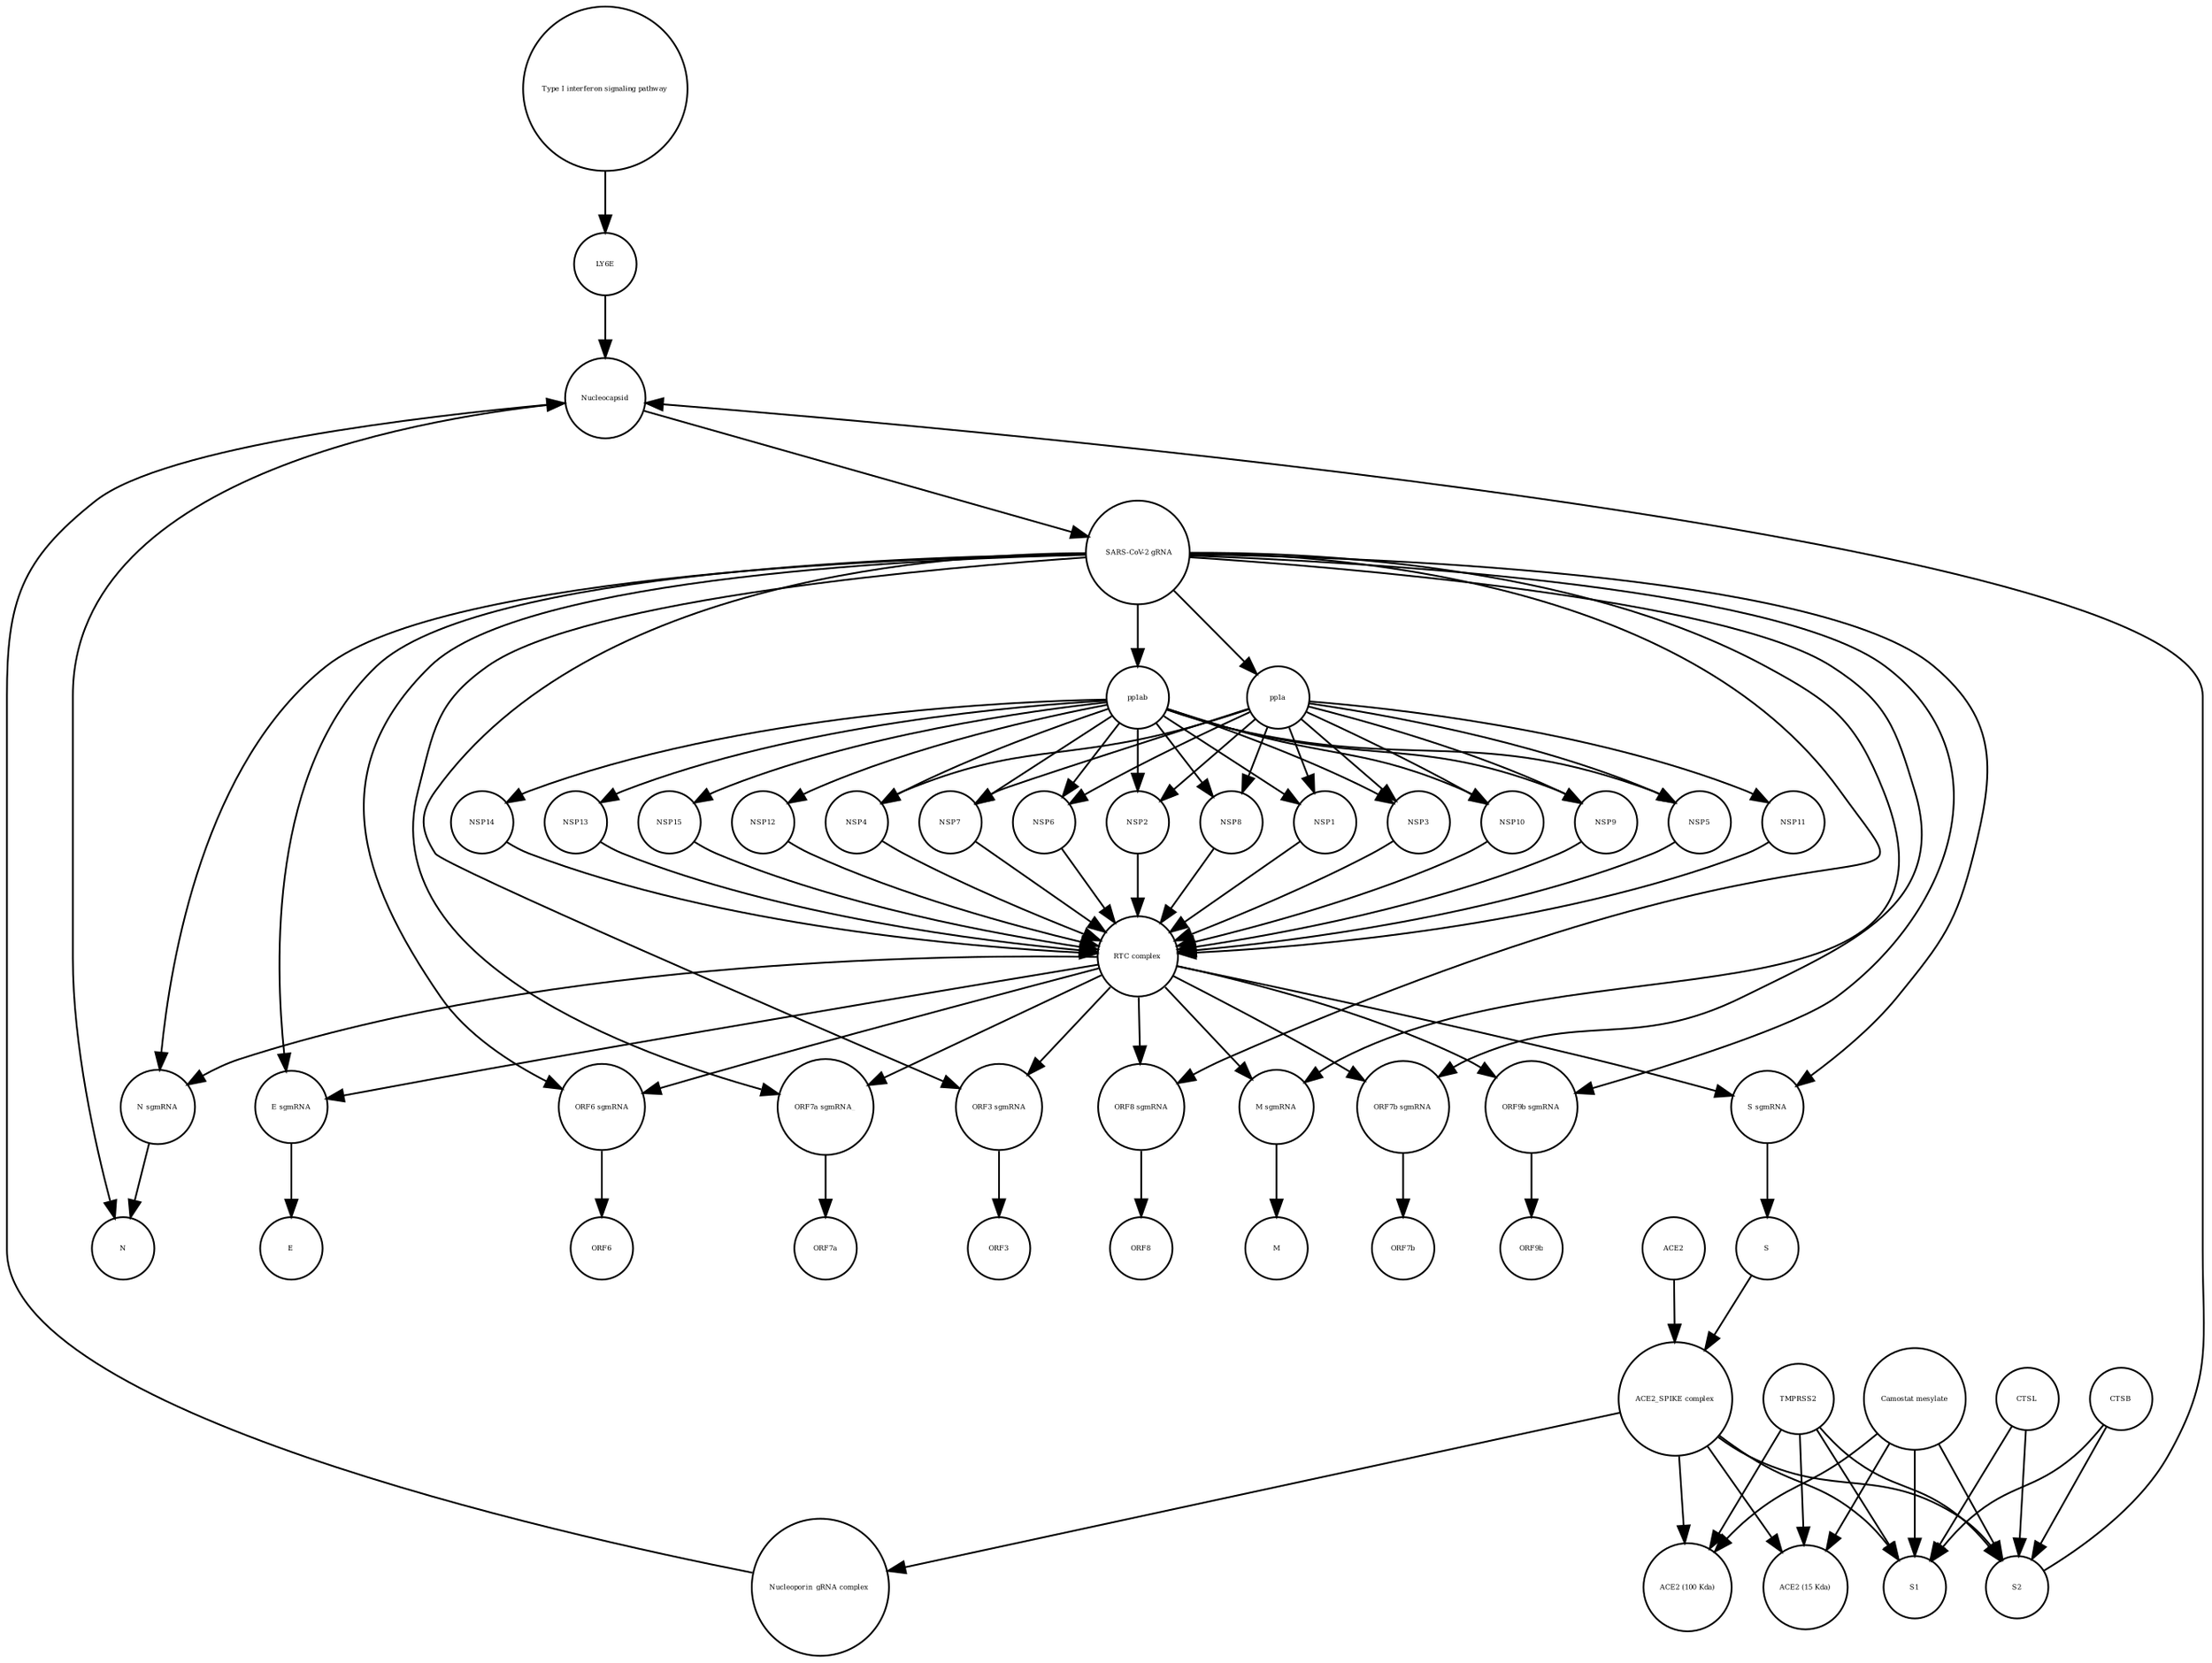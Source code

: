 strict digraph  {
"Type I interferon signaling pathway" [annotation="", bipartite=0, cls=phenotype, fontsize=4, label="Type I interferon signaling pathway", shape=circle];
LY6E [annotation="", bipartite=0, cls=macromolecule, fontsize=4, label=LY6E, shape=circle];
NSP1 [annotation="", bipartite=0, cls=macromolecule, fontsize=4, label=NSP1, shape=circle];
ACE2 [annotation="", bipartite=0, cls=macromolecule, fontsize=4, label=ACE2, shape=circle];
ORF6 [annotation="", bipartite=0, cls=macromolecule, fontsize=4, label=ORF6, shape=circle];
"ORF7b sgmRNA" [annotation="", bipartite=0, cls="nucleic acid feature", fontsize=4, label="ORF7b sgmRNA", shape=circle];
"ORF9b sgmRNA" [annotation="", bipartite=0, cls="nucleic acid feature", fontsize=4, label="ORF9b sgmRNA", shape=circle];
ORF9b [annotation="", bipartite=0, cls=macromolecule, fontsize=4, label=ORF9b, shape=circle];
N [annotation="", bipartite=0, cls=macromolecule, fontsize=4, label=N, shape=circle];
"ACE2 (15 Kda)" [annotation="", bipartite=0, cls=macromolecule, fontsize=4, label="ACE2 (15 Kda)", shape=circle];
"RTC complex" [annotation="", bipartite=0, cls=complex, fontsize=4, label="RTC complex", shape=circle];
S1 [annotation="", bipartite=0, cls=macromolecule, fontsize=4, label=S1, shape=circle];
NSP3 [annotation="", bipartite=0, cls=macromolecule, fontsize=4, label=NSP3, shape=circle];
ORF3 [annotation="", bipartite=0, cls=macromolecule, fontsize=4, label=ORF3, shape=circle];
NSP13 [annotation="", bipartite=0, cls=macromolecule, fontsize=4, label=NSP13, shape=circle];
" SARS-CoV-2 gRNA" [annotation="", bipartite=0, cls="nucleic acid feature", fontsize=4, label=" SARS-CoV-2 gRNA", shape=circle];
Nucleocapsid [annotation="", bipartite=0, cls=complex, fontsize=4, label=Nucleocapsid, shape=circle];
pp1a [annotation="", bipartite=0, cls=macromolecule, fontsize=4, label=pp1a, shape=circle];
NSP15 [annotation="", bipartite=0, cls=macromolecule, fontsize=4, label=NSP15, shape=circle];
NSP10 [annotation="", bipartite=0, cls=macromolecule, fontsize=4, label=NSP10, shape=circle];
ORF7b [annotation="", bipartite=0, cls=macromolecule, fontsize=4, label=ORF7b, shape=circle];
"E sgmRNA" [annotation="", bipartite=0, cls="nucleic acid feature", fontsize=4, label="E sgmRNA", shape=circle];
pp1ab [annotation="", bipartite=0, cls=macromolecule, fontsize=4, label=pp1ab, shape=circle];
CTSB [annotation="", bipartite=0, cls=macromolecule, fontsize=4, label=CTSB, shape=circle];
"S sgmRNA" [annotation="", bipartite=0, cls="nucleic acid feature", fontsize=4, label="S sgmRNA", shape=circle];
"ORF6 sgmRNA" [annotation="", bipartite=0, cls="nucleic acid feature", fontsize=4, label="ORF6 sgmRNA", shape=circle];
"N sgmRNA" [annotation="", bipartite=0, cls="nucleic acid feature", fontsize=4, label="N sgmRNA", shape=circle];
NSP9 [annotation="", bipartite=0, cls=macromolecule, fontsize=4, label=NSP9, shape=circle];
NSP5 [annotation="", bipartite=0, cls=macromolecule, fontsize=4, label=NSP5, shape=circle];
"ACE2 (100 Kda)" [annotation="", bipartite=0, cls=macromolecule, fontsize=4, label="ACE2 (100 Kda)", shape=circle];
NSP12 [annotation="", bipartite=0, cls=macromolecule, fontsize=4, label=NSP12, shape=circle];
"Camostat mesylate" [annotation="urn_miriam_pubchem.compound_2536", bipartite=0, cls="simple chemical", fontsize=4, label="Camostat mesylate", shape=circle];
NSP11 [annotation="", bipartite=0, cls=macromolecule, fontsize=4, label=NSP11, shape=circle];
ORF8 [annotation="", bipartite=0, cls=macromolecule, fontsize=4, label=ORF8, shape=circle];
"ORF7a sgmRNA_" [annotation="", bipartite=0, cls="nucleic acid feature", fontsize=4, label="ORF7a sgmRNA_", shape=circle];
NSP4 [annotation="", bipartite=0, cls=macromolecule, fontsize=4, label=NSP4, shape=circle];
"Nucleoporin_gRNA complex " [annotation="", bipartite=0, cls=complex, fontsize=4, label="Nucleoporin_gRNA complex ", shape=circle];
"ORF3 sgmRNA" [annotation="", bipartite=0, cls="nucleic acid feature", fontsize=4, label="ORF3 sgmRNA", shape=circle];
S [annotation="", bipartite=0, cls=macromolecule, fontsize=4, label=S, shape=circle];
NSP14 [annotation="", bipartite=0, cls=macromolecule, fontsize=4, label=NSP14, shape=circle];
NSP7 [annotation="", bipartite=0, cls=macromolecule, fontsize=4, label=NSP7, shape=circle];
"ORF8 sgmRNA" [annotation="", bipartite=0, cls="nucleic acid feature", fontsize=4, label="ORF8 sgmRNA", shape=circle];
NSP6 [annotation="", bipartite=0, cls=macromolecule, fontsize=4, label=NSP6, shape=circle];
"ACE2_SPIKE complex" [annotation="", bipartite=0, cls=complex, fontsize=4, label="ACE2_SPIKE complex", shape=circle];
E [annotation="", bipartite=0, cls=macromolecule, fontsize=4, label=E, shape=circle];
"M sgmRNA" [annotation="", bipartite=0, cls="nucleic acid feature", fontsize=4, label="M sgmRNA", shape=circle];
CTSL [annotation="", bipartite=0, cls=macromolecule, fontsize=4, label=CTSL, shape=circle];
NSP2 [annotation="", bipartite=0, cls=macromolecule, fontsize=4, label=NSP2, shape=circle];
TMPRSS2 [annotation="", bipartite=0, cls=macromolecule, fontsize=4, label=TMPRSS2, shape=circle];
NSP8 [annotation="", bipartite=0, cls=macromolecule, fontsize=4, label=NSP8, shape=circle];
ORF7a [annotation="", bipartite=0, cls=macromolecule, fontsize=4, label=ORF7a, shape=circle];
M [annotation="", bipartite=0, cls=macromolecule, fontsize=4, label=M, shape=circle];
S2 [annotation="", bipartite=0, cls=macromolecule, fontsize=4, label=S2, shape=circle];
"Type I interferon signaling pathway" -> LY6E  [annotation="", interaction_type=stimulation];
LY6E -> Nucleocapsid  [annotation="urn_miriam_doi_10.1101%2F2020.03.05.979260|urn_miriam_doi_10.1101%2F2020.04.02.021469", interaction_type=inhibition];
NSP1 -> "RTC complex"  [annotation="", interaction_type=production];
ACE2 -> "ACE2_SPIKE complex"  [annotation="", interaction_type=production];
"ORF7b sgmRNA" -> ORF7b  [annotation="", interaction_type=production];
"ORF9b sgmRNA" -> ORF9b  [annotation="", interaction_type=production];
"RTC complex" -> "ORF8 sgmRNA"  [annotation=urn_miriam_pubmed_31226023, interaction_type="necessary stimulation"];
"RTC complex" -> "ORF7b sgmRNA"  [annotation=urn_miriam_pubmed_31226023, interaction_type="necessary stimulation"];
"RTC complex" -> "M sgmRNA"  [annotation=urn_miriam_pubmed_31226023, interaction_type="necessary stimulation"];
"RTC complex" -> "ORF9b sgmRNA"  [annotation=urn_miriam_pubmed_31226023, interaction_type="necessary stimulation"];
"RTC complex" -> "E sgmRNA"  [annotation=urn_miriam_pubmed_31226023, interaction_type="necessary stimulation"];
"RTC complex" -> "ORF7a sgmRNA_"  [annotation=urn_miriam_pubmed_31226023, interaction_type="necessary stimulation"];
"RTC complex" -> "N sgmRNA"  [annotation=urn_miriam_pubmed_31226023, interaction_type="necessary stimulation"];
"RTC complex" -> "S sgmRNA"  [annotation=urn_miriam_pubmed_31226023, interaction_type="necessary stimulation"];
"RTC complex" -> "ORF6 sgmRNA"  [annotation=urn_miriam_pubmed_31226023, interaction_type="necessary stimulation"];
"RTC complex" -> "ORF3 sgmRNA"  [annotation=urn_miriam_pubmed_31226023, interaction_type="necessary stimulation"];
NSP3 -> "RTC complex"  [annotation="", interaction_type=production];
NSP13 -> "RTC complex"  [annotation="", interaction_type=production];
" SARS-CoV-2 gRNA" -> pp1a  [annotation="", interaction_type=production];
" SARS-CoV-2 gRNA" -> "ORF8 sgmRNA"  [annotation="", interaction_type=production];
" SARS-CoV-2 gRNA" -> "ORF7b sgmRNA"  [annotation="", interaction_type=production];
" SARS-CoV-2 gRNA" -> "M sgmRNA"  [annotation="", interaction_type=production];
" SARS-CoV-2 gRNA" -> "ORF9b sgmRNA"  [annotation="", interaction_type=production];
" SARS-CoV-2 gRNA" -> "N sgmRNA"  [annotation="", interaction_type=production];
" SARS-CoV-2 gRNA" -> "E sgmRNA"  [annotation="", interaction_type=production];
" SARS-CoV-2 gRNA" -> "ORF7a sgmRNA_"  [annotation="", interaction_type=production];
" SARS-CoV-2 gRNA" -> "S sgmRNA"  [annotation="", interaction_type=production];
" SARS-CoV-2 gRNA" -> "ORF6 sgmRNA"  [annotation="", interaction_type=production];
" SARS-CoV-2 gRNA" -> "ORF3 sgmRNA"  [annotation="", interaction_type=production];
" SARS-CoV-2 gRNA" -> pp1ab  [annotation="", interaction_type=production];
Nucleocapsid -> " SARS-CoV-2 gRNA"  [annotation="", interaction_type=production];
Nucleocapsid -> N  [annotation="", interaction_type=production];
pp1a -> NSP1  [annotation=urn_miriam_pubmed_31226023, interaction_type=catalysis];
pp1a -> NSP5  [annotation=urn_miriam_pubmed_31226023, interaction_type=catalysis];
pp1a -> NSP6  [annotation=urn_miriam_pubmed_31226023, interaction_type=catalysis];
pp1a -> NSP11  [annotation=urn_miriam_pubmed_31226023, interaction_type=catalysis];
pp1a -> NSP2  [annotation=urn_miriam_pubmed_31226023, interaction_type=catalysis];
pp1a -> NSP8  [annotation=urn_miriam_pubmed_31226023, interaction_type=catalysis];
pp1a -> NSP10  [annotation=urn_miriam_pubmed_31226023, interaction_type=catalysis];
pp1a -> NSP4  [annotation=urn_miriam_pubmed_31226023, interaction_type=catalysis];
pp1a -> NSP3  [annotation=urn_miriam_pubmed_31226023, interaction_type=catalysis];
pp1a -> NSP7  [annotation=urn_miriam_pubmed_31226023, interaction_type=catalysis];
pp1a -> NSP9  [annotation=urn_miriam_pubmed_31226023, interaction_type=catalysis];
NSP15 -> "RTC complex"  [annotation="", interaction_type=production];
NSP10 -> "RTC complex"  [annotation="", interaction_type=production];
"E sgmRNA" -> E  [annotation="", interaction_type=production];
pp1ab -> NSP1  [annotation=urn_miriam_pubmed_31226023, interaction_type=catalysis];
pp1ab -> NSP5  [annotation=urn_miriam_pubmed_31226023, interaction_type=catalysis];
pp1ab -> NSP6  [annotation=urn_miriam_pubmed_31226023, interaction_type=catalysis];
pp1ab -> NSP12  [annotation=urn_miriam_pubmed_31226023, interaction_type=catalysis];
pp1ab -> NSP2  [annotation=urn_miriam_pubmed_31226023, interaction_type=catalysis];
pp1ab -> NSP8  [annotation=urn_miriam_pubmed_31226023, interaction_type=catalysis];
pp1ab -> NSP15  [annotation=urn_miriam_pubmed_31226023, interaction_type=catalysis];
pp1ab -> NSP10  [annotation=urn_miriam_pubmed_31226023, interaction_type=catalysis];
pp1ab -> NSP4  [annotation=urn_miriam_pubmed_31226023, interaction_type=catalysis];
pp1ab -> NSP3  [annotation=urn_miriam_pubmed_31226023, interaction_type=catalysis];
pp1ab -> NSP13  [annotation=urn_miriam_pubmed_31226023, interaction_type=catalysis];
pp1ab -> NSP7  [annotation=urn_miriam_pubmed_31226023, interaction_type=catalysis];
pp1ab -> NSP9  [annotation=urn_miriam_pubmed_31226023, interaction_type=catalysis];
pp1ab -> NSP14  [annotation=urn_miriam_pubmed_31226023, interaction_type=catalysis];
CTSB -> S1  [annotation=urn_miriam_pubmed_32142651, interaction_type=catalysis];
CTSB -> S2  [annotation=urn_miriam_pubmed_32142651, interaction_type=catalysis];
"S sgmRNA" -> S  [annotation="", interaction_type=production];
"ORF6 sgmRNA" -> ORF6  [annotation="", interaction_type=production];
"N sgmRNA" -> N  [annotation="", interaction_type=production];
NSP9 -> "RTC complex"  [annotation="", interaction_type=production];
NSP5 -> "RTC complex"  [annotation="", interaction_type=production];
NSP12 -> "RTC complex"  [annotation="", interaction_type=production];
"Camostat mesylate" -> "ACE2 (15 Kda)"  [annotation="urn_miriam_pubmed_32142651|urn_miriam_pubmed_32094589|urn_miriam_pubmed_24227843", interaction_type=inhibition];
"Camostat mesylate" -> "ACE2 (100 Kda)"  [annotation="urn_miriam_pubmed_32142651|urn_miriam_pubmed_32094589|urn_miriam_pubmed_24227843", interaction_type=inhibition];
"Camostat mesylate" -> S1  [annotation="urn_miriam_pubmed_32142651|urn_miriam_pubmed_32094589|urn_miriam_pubmed_24227843", interaction_type=inhibition];
"Camostat mesylate" -> S2  [annotation="urn_miriam_pubmed_32142651|urn_miriam_pubmed_32094589|urn_miriam_pubmed_24227843", interaction_type=inhibition];
NSP11 -> "RTC complex"  [annotation="", interaction_type=production];
"ORF7a sgmRNA_" -> ORF7a  [annotation="", interaction_type=production];
NSP4 -> "RTC complex"  [annotation="", interaction_type=production];
"Nucleoporin_gRNA complex " -> Nucleocapsid  [annotation="", interaction_type=production];
"ORF3 sgmRNA" -> ORF3  [annotation="", interaction_type=production];
S -> "ACE2_SPIKE complex"  [annotation="", interaction_type=production];
NSP14 -> "RTC complex"  [annotation="", interaction_type=production];
NSP7 -> "RTC complex"  [annotation="", interaction_type=production];
"ORF8 sgmRNA" -> ORF8  [annotation="", interaction_type=production];
NSP6 -> "RTC complex"  [annotation="", interaction_type=production];
"ACE2_SPIKE complex" -> S1  [annotation="", interaction_type=production];
"ACE2_SPIKE complex" -> S2  [annotation="", interaction_type=production];
"ACE2_SPIKE complex" -> "Nucleoporin_gRNA complex "  [annotation="urn_miriam_pubmed_32142651|urn_miriam_pubmed_32094589", interaction_type=stimulation];
"ACE2_SPIKE complex" -> "ACE2 (100 Kda)"  [annotation="", interaction_type=production];
"ACE2_SPIKE complex" -> "ACE2 (15 Kda)"  [annotation="", interaction_type=production];
"M sgmRNA" -> M  [annotation="", interaction_type=production];
CTSL -> S1  [annotation=urn_miriam_pubmed_32142651, interaction_type=catalysis];
CTSL -> S2  [annotation=urn_miriam_pubmed_32142651, interaction_type=catalysis];
NSP2 -> "RTC complex"  [annotation="", interaction_type=production];
TMPRSS2 -> "ACE2 (15 Kda)"  [annotation="urn_miriam_pubmed_32142651|urn_miriam_pubmed_32094589|urn_miriam_pubmed_24227843", interaction_type=catalysis];
TMPRSS2 -> "ACE2 (100 Kda)"  [annotation="urn_miriam_pubmed_32142651|urn_miriam_pubmed_32094589|urn_miriam_pubmed_24227843", interaction_type=catalysis];
TMPRSS2 -> S1  [annotation="urn_miriam_pubmed_32142651|urn_miriam_pubmed_32094589|urn_miriam_pubmed_24227843", interaction_type=catalysis];
TMPRSS2 -> S2  [annotation="urn_miriam_pubmed_32142651|urn_miriam_pubmed_32094589|urn_miriam_pubmed_24227843", interaction_type=catalysis];
NSP8 -> "RTC complex"  [annotation="", interaction_type=production];
S2 -> Nucleocapsid  [annotation="", interaction_type=stimulation];
}
